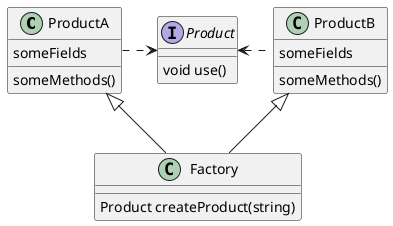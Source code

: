 @startuml

ProductA .> Product
Product <. ProductB
ProductA <|-- Factory
ProductB <|-- Factory

interface Product{
    void use()
}

class ProductA{
    someFields
    someMethods()
}

class ProductB{
    someFields
    someMethods()
}

class Factory{
    Product createProduct(string)
}

@enduml